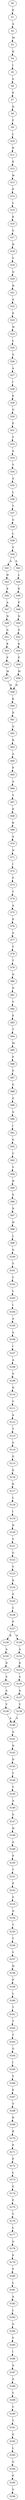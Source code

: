 strict digraph  {
	S0 -> S1 [ label = E ];
	S1 -> S2 [ label = A ];
	S2 -> S3 [ label = M ];
	S3 -> S4 [ label = D ];
	S4 -> S5 [ label = I ];
	S5 -> S6 [ label = S ];
	S6 -> S7 [ label = P ];
	S7 -> S8 [ label = Q ];
	S8 -> S9 [ label = F ];
	S9 -> S10 [ label = L ];
	S10 -> S11 [ label = R ];
	S11 -> S12 [ label = E ];
	S12 -> S13 [ label = W ];
	S13 -> S14 [ label = P ];
	S14 -> S15 [ label = L ];
	S15 -> S16 [ label = K ];
	S16 -> S17 [ label = G ];
	S17 -> S18 [ label = H ];
	S18 -> S19 [ label = S ];
	S19 -> S20 [ label = Q ];
	S20 -> S21 [ label = H ];
	S21 -> S22 [ label = A ];
	S22 -> S23 [ label = E ];
	S23 -> S24 [ label = W ];
	S24 -> S25 [ label = L ];
	S25 -> S26 [ label = G ];
	S26 -> S27 [ label = A ];
	S27 -> S28 [ label = I ];
	S28 -> S29 [ label = E ];
	S29 -> S30 [ label = G ];
	S30 -> S31 [ label = P ];
	S31 -> S32 [ label = V ];
	S32 -> S33 [ label = A ];
	S33 -> S34 [ label = V ];
	S34 -> S35 [ label = A ];
	S35 -> S36 [ label = L ];
	S36 -> S37 [ label = T ];
	S37 -> S38 [ label = G ];
	S38 -> S39 [ label = L ];
	S39 -> S40 [ label = V ];
	S40 -> S41 [ label = A ];
	S40 -> S42 [ label = S ];
	S41 -> S43 [ label = H ];
	S42 -> S44 [ label = L ];
	S43 -> S45 [ label = E ];
	S44 -> S46 [ label = E ];
	S45 -> S47 [ label = A ];
	S46 -> S48 [ label = P ];
	S47 -> S49 [ label = N ];
	S48 -> S50 [ label = N ];
	S49 -> S51 [ label = G ];
	S50 -> S52 [ label = G ];
	S51 -> S53 [ label = K ];
	S52 -> S54 [ label = K ];
	S53 -> S55 [ label = F ];
	S54 -> S56 [ label = F ];
	S55 -> S57 [ label = M ];
	S56 -> S58 [ label = M ];
	S57 -> S59 [ label = N ];
	S58 -> S59 [ label = N ];
	S59 -> S60 [ label = K ];
	S60 -> S61 [ label = D ];
	S61 -> S62 [ label = A ];
	S62 -> S63 [ label = R ];
	S63 -> S64 [ label = A ];
	S64 -> S65 [ label = P ];
	S65 -> S66 [ label = A ];
	S66 -> S67 [ label = V ];
	S67 -> S68 [ label = E ];
	S68 -> S69 [ label = R ];
	S69 -> S70 [ label = A ];
	S70 -> S71 [ label = N ];
	S71 -> S72 [ label = I ];
	S72 -> S73 [ label = F ];
	S73 -> S74 [ label = T ];
	S74 -> S75 [ label = A ];
	S75 -> S76 [ label = E ];
	S76 -> S77 [ label = G ];
	S77 -> S78 [ label = T ];
	S78 -> S79 [ label = T ];
	S79 -> S80 [ label = A ];
	S80 -> S81 [ label = N ];
	S81 -> S82 [ label = Y ];
	S82 -> S83 [ label = F ];
	S83 -> S84 [ label = T ];
	S84 -> S85 [ label = M ];
	S85 -> S86 [ label = F ];
	S86 -> S87 [ label = F ];
	S87 -> S88 [ label = G ];
	S88 -> S89 [ label = G ];
	S89 -> S90 [ label = G ];
	S90 -> S91 [ label = I ];
	S91 -> S92 [ label = G ];
	S92 -> S93 [ label = C ];
	S93 -> S94 [ label = S ];
	S94 -> S95 [ label = H ];
	S95 -> S96 [ label = S ];
	S96 -> S97 [ label = N ];
	S97 -> S98 [ label = H ];
	S98 -> S99 [ label = L ];
	S99 -> S100 [ label = G ];
	S100 -> S101 [ label = V ];
	S101 -> S102 [ label = C ];
	S102 -> S103 [ label = L ];
	S103 -> S104 [ label = I ];
	S104 -> S105 [ label = A ];
	S105 -> S106 [ label = A ];
	S106 -> S107 [ label = I ];
	S107 -> S108 [ label = A ];
	S108 -> S109 [ label = S ];
	S109 -> S110 [ label = D ];
	S110 -> S111 [ label = V ];
	S111 -> S112 [ label = A ];
	S112 -> S113 [ label = T ];
	S113 -> S114 [ label = G ];
	S114 -> S115 [ label = G ];
	S115 -> S116 [ label = E ];
	S116 -> S117 [ label = K ];
	S117 -> S118 [ label = L ];
	S118 -> S119 [ label = I ];
	S119 -> S120 [ label = D ];
	S120 -> S121 [ label = V ];
	S121 -> S122 [ label = G ];
	S122 -> S123 [ label = V ];
	S123 -> S124 [ label = K ];
	S124 -> S125 [ label = S ];
	S125 -> S126 [ label = C ];
	S126 -> S127 [ label = P ];
	S127 -> S128 [ label = R ];
	S127 -> S129 [ label = G ];
	S128 -> S130 [ label = A ];
	S129 -> S131 [ label = A ];
	S130 -> S132 [ label = D ];
	S131 -> S133 [ label = D ];
	S132 -> S134 [ label = S ];
	S133 -> S135 [ label = S ];
	S134 -> S136 [ label = A ];
	S135 -> S137 [ label = A ];
	S136 -> S138 [ label = V ];
	S137 -> S139 [ label = V ];
	S138 -> S140 [ label = A ];
	S139 -> S140 [ label = A ];
	S140 -> S141 [ label = A ];
	S141 -> S142 [ label = N ];
	S142 -> S143 [ label = D ];
	S143 -> S144 [ label = Y ];
	S144 -> S145 [ label = V ];
	S145 -> S146 [ label = A ];
	S146 -> S147 [ label = S ];
	S147 -> S148 [ label = H ];
	S148 -> S149 [ label = A ];
	S149 -> S150 [ label = P ];
	S150 -> S151 [ label = T ];
	S151 -> S152 [ label = P ];
	S152 -> S153 [ label = S ];
	S153 -> S154 [ label = Q ];
	S154 -> S155 [ label = T ];
	S155 -> S156 [ label = T ];
	S156 -> S157 [ label = V ];
	S157 -> S158 [ label = H ];
	S158 -> S159 [ label = P ];
	S159 -> S160 [ label = L ];
	S160 -> S161 [ label = T ];
	S161 -> S162 [ label = T ];
	S162 -> S163 [ label = T ];
	S163 -> S164 [ label = G ];
	S164 -> S165 [ label = I ];
	S165 -> S166 [ label = V ];
	S166 -> S167 [ label = E ];
	S167 -> S168 [ label = V ];
	S168 -> S169 [ label = K ];
	S169 -> S170 [ label = R ];
	S170 -> S171 [ label = P ];
	S171 -> S172 [ label = P ];
	S172 -> S173 [ label = L ];
	S173 -> S174 [ label = G ];
	S174 -> S175 [ label = F ];
	S175 -> S176 [ label = Y ];
	S176 -> S177 [ label = L ];
	S177 -> S178 [ label = G ];
	S178 -> S179 [ label = F ];
	S179 -> S180 [ label = F ];
	S180 -> S181 [ label = L ];
	S181 -> S182 [ label = A ];
	S182 -> S183 [ label = L ];
	S183 -> S184 [ label = G ];
	S184 -> S185 [ label = V ];
	S185 -> S186 [ label = I ];
	S186 -> S187 [ label = G ];
	S187 -> S188 [ label = G ];
	S188 -> S189 [ label = V ];
	S189 -> S190 [ label = C ];
	S190 -> S191 [ label = T ];
	S191 -> S192 [ label = G ];
	S192 -> S193 [ label = L ];
	S193 -> S194 [ label = G ];
	S194 -> S195 [ label = F ];
	S195 -> S196 [ label = S ];
}
